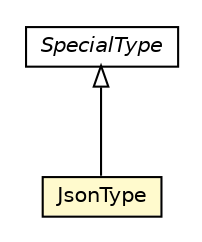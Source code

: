 #!/usr/local/bin/dot
#
# Class diagram 
# Generated by UMLGraph version R5_6-24-gf6e263 (http://www.umlgraph.org/)
#

digraph G {
	edge [fontname="Helvetica",fontsize=10,labelfontname="Helvetica",labelfontsize=10];
	node [fontname="Helvetica",fontsize=10,shape=plaintext];
	nodesep=0.25;
	ranksep=0.5;
	// io.reinert.requestor.types.SpecialType
	c15782 [label=<<table title="io.reinert.requestor.types.SpecialType" border="0" cellborder="1" cellspacing="0" cellpadding="2" port="p" href="./SpecialType.html">
		<tr><td><table border="0" cellspacing="0" cellpadding="1">
<tr><td align="center" balign="center"><font face="Helvetica-Oblique"> SpecialType </font></td></tr>
		</table></td></tr>
		</table>>, URL="./SpecialType.html", fontname="Helvetica", fontcolor="black", fontsize=10.0];
	// io.reinert.requestor.types.JsonType
	c15786 [label=<<table title="io.reinert.requestor.types.JsonType" border="0" cellborder="1" cellspacing="0" cellpadding="2" port="p" bgcolor="lemonChiffon" href="./JsonType.html">
		<tr><td><table border="0" cellspacing="0" cellpadding="1">
<tr><td align="center" balign="center"> JsonType </td></tr>
		</table></td></tr>
		</table>>, URL="./JsonType.html", fontname="Helvetica", fontcolor="black", fontsize=10.0];
	//io.reinert.requestor.types.JsonType extends io.reinert.requestor.types.SpecialType
	c15782:p -> c15786:p [dir=back,arrowtail=empty];
}

